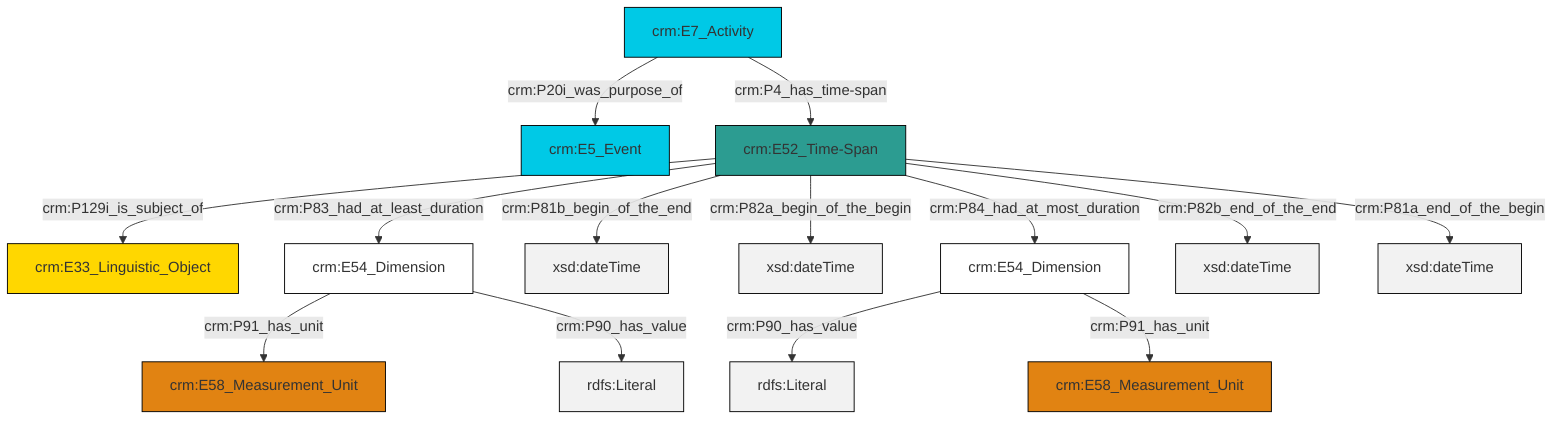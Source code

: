 graph TD
classDef Literal fill:#f2f2f2,stroke:#000000;
classDef CRM_Entity fill:#FFFFFF,stroke:#000000;
classDef Temporal_Entity fill:#00C9E6, stroke:#000000;
classDef Type fill:#E18312, stroke:#000000;
classDef Time-Span fill:#2C9C91, stroke:#000000;
classDef Appellation fill:#FFEB7F, stroke:#000000;
classDef Place fill:#008836, stroke:#000000;
classDef Persistent_Item fill:#B266B2, stroke:#000000;
classDef Conceptual_Object fill:#FFD700, stroke:#000000;
classDef Physical_Thing fill:#D2B48C, stroke:#000000;
classDef Actor fill:#f58aad, stroke:#000000;
classDef PC_Classes fill:#4ce600, stroke:#000000;
classDef Multi fill:#cccccc,stroke:#000000;

6["crm:E52_Time-Span"]:::Time-Span -->|crm:P81b_begin_of_the_end| 7[xsd:dateTime]:::Literal
6["crm:E52_Time-Span"]:::Time-Span -->|crm:P82a_begin_of_the_begin| 10[xsd:dateTime]:::Literal
11["crm:E54_Dimension"]:::CRM_Entity -->|crm:P90_has_value| 12[rdfs:Literal]:::Literal
11["crm:E54_Dimension"]:::CRM_Entity -->|crm:P91_has_unit| 13["crm:E58_Measurement_Unit"]:::Type
6["crm:E52_Time-Span"]:::Time-Span -->|crm:P129i_is_subject_of| 0["crm:E33_Linguistic_Object"]:::Conceptual_Object
6["crm:E52_Time-Span"]:::Time-Span -->|crm:P82b_end_of_the_end| 14[xsd:dateTime]:::Literal
16["crm:E7_Activity"]:::Temporal_Entity -->|crm:P20i_was_purpose_of| 2["crm:E5_Event"]:::Temporal_Entity
4["crm:E54_Dimension"]:::CRM_Entity -->|crm:P91_has_unit| 8["crm:E58_Measurement_Unit"]:::Type
16["crm:E7_Activity"]:::Temporal_Entity -->|crm:P4_has_time-span| 6["crm:E52_Time-Span"]:::Time-Span
4["crm:E54_Dimension"]:::CRM_Entity -->|crm:P90_has_value| 20[rdfs:Literal]:::Literal
6["crm:E52_Time-Span"]:::Time-Span -->|crm:P81a_end_of_the_begin| 21[xsd:dateTime]:::Literal
6["crm:E52_Time-Span"]:::Time-Span -->|crm:P83_had_at_least_duration| 4["crm:E54_Dimension"]:::CRM_Entity
6["crm:E52_Time-Span"]:::Time-Span -->|crm:P84_had_at_most_duration| 11["crm:E54_Dimension"]:::CRM_Entity
